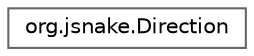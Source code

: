 digraph "Osztályhierarchia-ábra"
{
 // LATEX_PDF_SIZE
  bgcolor="transparent";
  edge [fontname=Helvetica,fontsize=10,labelfontname=Helvetica,labelfontsize=10];
  node [fontname=Helvetica,fontsize=10,shape=box,height=0.2,width=0.4];
  rankdir="LR";
  Node0 [id="Node000000",label="org.jsnake.Direction",height=0.2,width=0.4,color="grey40", fillcolor="white", style="filled",URL="$enumorg_1_1jsnake_1_1_direction.html",tooltip="A kígyó mozgásának irányát reprezentáló enum."];
}
